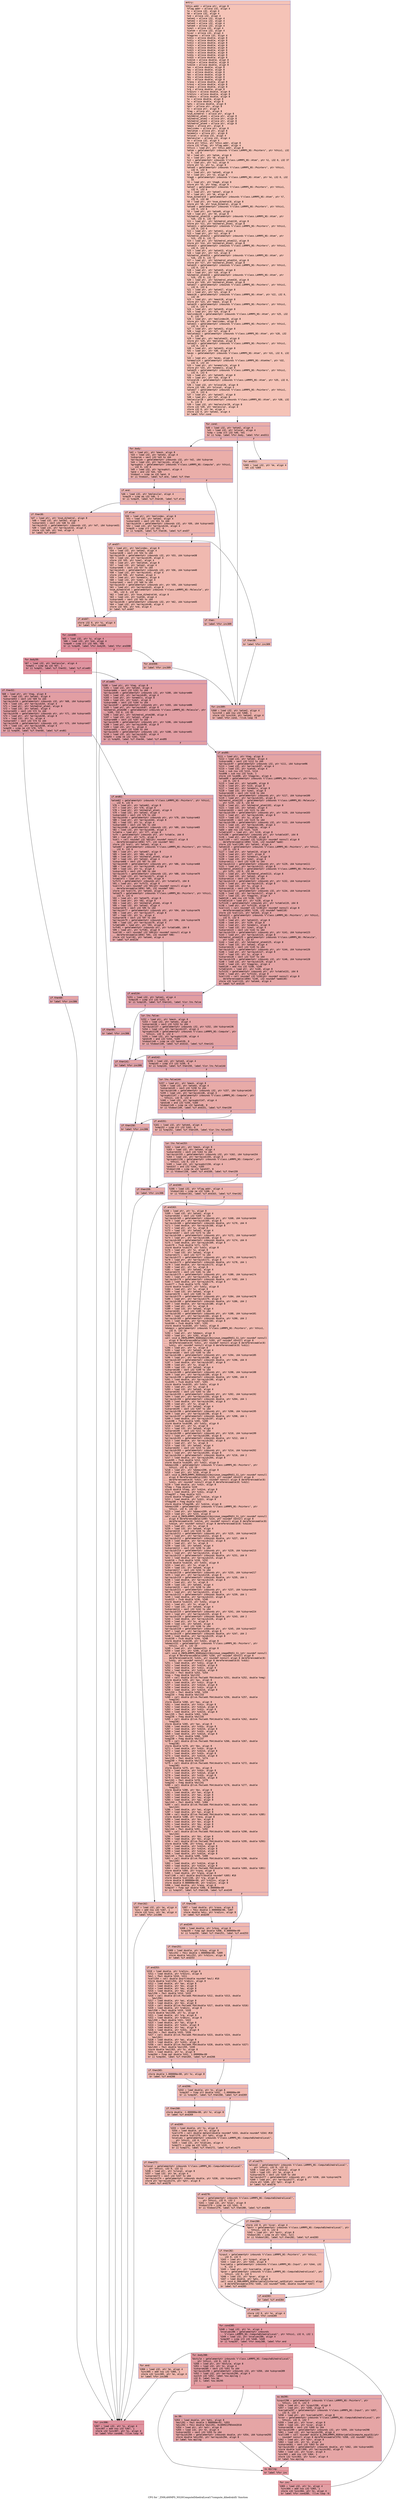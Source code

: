 digraph "CFG for '_ZN9LAMMPS_NS20ComputeDihedralLocal17compute_dihedralsEi' function" {
	label="CFG for '_ZN9LAMMPS_NS20ComputeDihedralLocal17compute_dihedralsEi' function";

	Node0x55b01e095740 [shape=record,color="#3d50c3ff", style=filled, fillcolor="#e8765c70" fontname="Courier",label="{entry:\l|  %this.addr = alloca ptr, align 8\l  %flag.addr = alloca i32, align 4\l  %i = alloca i32, align 4\l  %m = alloca i32, align 4\l  %nd = alloca i32, align 4\l  %atom1 = alloca i32, align 4\l  %atom2 = alloca i32, align 4\l  %atom3 = alloca i32, align 4\l  %atom4 = alloca i32, align 4\l  %imol = alloca i32, align 4\l  %iatom = alloca i32, align 4\l  %ivar = alloca i32, align 4\l  %tagprev = alloca i32, align 4\l  %vb1x = alloca double, align 8\l  %vb1y = alloca double, align 8\l  %vb1z = alloca double, align 8\l  %vb2x = alloca double, align 8\l  %vb2y = alloca double, align 8\l  %vb2z = alloca double, align 8\l  %vb3x = alloca double, align 8\l  %vb3y = alloca double, align 8\l  %vb3z = alloca double, align 8\l  %vb2xm = alloca double, align 8\l  %vb2ym = alloca double, align 8\l  %vb2zm = alloca double, align 8\l  %ax = alloca double, align 8\l  %ay = alloca double, align 8\l  %az = alloca double, align 8\l  %bx = alloca double, align 8\l  %by = alloca double, align 8\l  %bz = alloca double, align 8\l  %rasq = alloca double, align 8\l  %rbsq = alloca double, align 8\l  %rgsq = alloca double, align 8\l  %rg = alloca double, align 8\l  %ra2inv = alloca double, align 8\l  %rb2inv = alloca double, align 8\l  %rabinv = alloca double, align 8\l  %s = alloca double, align 8\l  %c = alloca double, align 8\l  %phi = alloca double, align 8\l  %ptr = alloca ptr, align 8\l  %x = alloca ptr, align 8\l  %tag = alloca ptr, align 8\l  %num_dihedral = alloca ptr, align 8\l  %dihedral_atom1 = alloca ptr, align 8\l  %dihedral_atom2 = alloca ptr, align 8\l  %dihedral_atom3 = alloca ptr, align 8\l  %dihedral_atom4 = alloca ptr, align 8\l  %mask = alloca ptr, align 8\l  %molindex = alloca ptr, align 8\l  %molatom = alloca ptr, align 8\l  %onemols = alloca ptr, align 8\l  %nlocal = alloca i32, align 4\l  %molecular = alloca i32, align 4\l  %n = alloca i32, align 4\l  store ptr %this, ptr %this.addr, align 8\l  store i32 %flag, ptr %flag.addr, align 4\l  %this1 = load ptr, ptr %this.addr, align 8\l  %atom = getelementptr inbounds %\"class.LAMMPS_NS::Pointers\", ptr %this1, i32\l... 0, i32 6\l  %0 = load ptr, ptr %atom, align 8\l  %1 = load ptr, ptr %0, align 8\l  %x2 = getelementptr inbounds %\"class.LAMMPS_NS::Atom\", ptr %1, i32 0, i32 37\l  %2 = load ptr, ptr %x2, align 8\l  store ptr %2, ptr %x, align 8\l  %atom5 = getelementptr inbounds %\"class.LAMMPS_NS::Pointers\", ptr %this1,\l... i32 0, i32 6\l  %3 = load ptr, ptr %atom5, align 8\l  %4 = load ptr, ptr %3, align 8\l  %tag6 = getelementptr inbounds %\"class.LAMMPS_NS::Atom\", ptr %4, i32 0, i32\l... 33\l  %5 = load ptr, ptr %tag6, align 8\l  store ptr %5, ptr %tag, align 8\l  %atom7 = getelementptr inbounds %\"class.LAMMPS_NS::Pointers\", ptr %this1,\l... i32 0, i32 6\l  %6 = load ptr, ptr %atom7, align 8\l  %7 = load ptr, ptr %6, align 8\l  %num_dihedral8 = getelementptr inbounds %\"class.LAMMPS_NS::Atom\", ptr %7,\l... i32 0, i32 68\l  %8 = load ptr, ptr %num_dihedral8, align 8\l  store ptr %8, ptr %num_dihedral, align 8\l  %atom9 = getelementptr inbounds %\"class.LAMMPS_NS::Pointers\", ptr %this1,\l... i32 0, i32 6\l  %9 = load ptr, ptr %atom9, align 8\l  %10 = load ptr, ptr %9, align 8\l  %dihedral_atom110 = getelementptr inbounds %\"class.LAMMPS_NS::Atom\", ptr\l... %10, i32 0, i32 70\l  %11 = load ptr, ptr %dihedral_atom110, align 8\l  store ptr %11, ptr %dihedral_atom1, align 8\l  %atom11 = getelementptr inbounds %\"class.LAMMPS_NS::Pointers\", ptr %this1,\l... i32 0, i32 6\l  %12 = load ptr, ptr %atom11, align 8\l  %13 = load ptr, ptr %12, align 8\l  %dihedral_atom212 = getelementptr inbounds %\"class.LAMMPS_NS::Atom\", ptr\l... %13, i32 0, i32 71\l  %14 = load ptr, ptr %dihedral_atom212, align 8\l  store ptr %14, ptr %dihedral_atom2, align 8\l  %atom13 = getelementptr inbounds %\"class.LAMMPS_NS::Pointers\", ptr %this1,\l... i32 0, i32 6\l  %15 = load ptr, ptr %atom13, align 8\l  %16 = load ptr, ptr %15, align 8\l  %dihedral_atom314 = getelementptr inbounds %\"class.LAMMPS_NS::Atom\", ptr\l... %16, i32 0, i32 72\l  %17 = load ptr, ptr %dihedral_atom314, align 8\l  store ptr %17, ptr %dihedral_atom3, align 8\l  %atom15 = getelementptr inbounds %\"class.LAMMPS_NS::Pointers\", ptr %this1,\l... i32 0, i32 6\l  %18 = load ptr, ptr %atom15, align 8\l  %19 = load ptr, ptr %18, align 8\l  %dihedral_atom416 = getelementptr inbounds %\"class.LAMMPS_NS::Atom\", ptr\l... %19, i32 0, i32 73\l  %20 = load ptr, ptr %dihedral_atom416, align 8\l  store ptr %20, ptr %dihedral_atom4, align 8\l  %atom17 = getelementptr inbounds %\"class.LAMMPS_NS::Pointers\", ptr %this1,\l... i32 0, i32 6\l  %21 = load ptr, ptr %atom17, align 8\l  %22 = load ptr, ptr %21, align 8\l  %mask18 = getelementptr inbounds %\"class.LAMMPS_NS::Atom\", ptr %22, i32 0,\l... i32 35\l  %23 = load ptr, ptr %mask18, align 8\l  store ptr %23, ptr %mask, align 8\l  %atom19 = getelementptr inbounds %\"class.LAMMPS_NS::Pointers\", ptr %this1,\l... i32 0, i32 6\l  %24 = load ptr, ptr %atom19, align 8\l  %25 = load ptr, ptr %24, align 8\l  %molindex20 = getelementptr inbounds %\"class.LAMMPS_NS::Atom\", ptr %25, i32\l... 0, i32 55\l  %26 = load ptr, ptr %molindex20, align 8\l  store ptr %26, ptr %molindex, align 8\l  %atom21 = getelementptr inbounds %\"class.LAMMPS_NS::Pointers\", ptr %this1,\l... i32 0, i32 6\l  %27 = load ptr, ptr %atom21, align 8\l  %28 = load ptr, ptr %27, align 8\l  %molatom22 = getelementptr inbounds %\"class.LAMMPS_NS::Atom\", ptr %28, i32\l... 0, i32 56\l  %29 = load ptr, ptr %molatom22, align 8\l  store ptr %29, ptr %molatom, align 8\l  %atom23 = getelementptr inbounds %\"class.LAMMPS_NS::Pointers\", ptr %this1,\l... i32 0, i32 6\l  %30 = load ptr, ptr %atom23, align 8\l  %31 = load ptr, ptr %30, align 8\l  %avec = getelementptr inbounds %\"class.LAMMPS_NS::Atom\", ptr %31, i32 0, i32\l... 2\l  %32 = load ptr, ptr %avec, align 8\l  %onemols24 = getelementptr inbounds %\"class.LAMMPS_NS::AtomVec\", ptr %32,\l... i32 0, i32 24\l  %33 = load ptr, ptr %onemols24, align 8\l  store ptr %33, ptr %onemols, align 8\l  %atom25 = getelementptr inbounds %\"class.LAMMPS_NS::Pointers\", ptr %this1,\l... i32 0, i32 6\l  %34 = load ptr, ptr %atom25, align 8\l  %35 = load ptr, ptr %34, align 8\l  %nlocal26 = getelementptr inbounds %\"class.LAMMPS_NS::Atom\", ptr %35, i32 0,\l... i32 4\l  %36 = load i32, ptr %nlocal26, align 8\l  store i32 %36, ptr %nlocal, align 4\l  %atom27 = getelementptr inbounds %\"class.LAMMPS_NS::Pointers\", ptr %this1,\l... i32 0, i32 6\l  %37 = load ptr, ptr %atom27, align 8\l  %38 = load ptr, ptr %37, align 8\l  %molecular28 = getelementptr inbounds %\"class.LAMMPS_NS::Atom\", ptr %38, i32\l... 0, i32 8\l  %39 = load i32, ptr %molecular28, align 8\l  store i32 %39, ptr %molecular, align 4\l  store i32 0, ptr %m, align 4\l  store i32 0, ptr %atom2, align 4\l  br label %for.cond\l}"];
	Node0x55b01e095740 -> Node0x55b01e09f410[tooltip="entry -> for.cond\nProbability 100.00%" ];
	Node0x55b01e09f410 [shape=record,color="#3d50c3ff", style=filled, fillcolor="#d0473d70" fontname="Courier",label="{for.cond:\l|  %40 = load i32, ptr %atom2, align 4\l  %41 = load i32, ptr %nlocal, align 4\l  %cmp = icmp slt i32 %40, %41\l  br i1 %cmp, label %for.body, label %for.end311\l|{<s0>T|<s1>F}}"];
	Node0x55b01e09f410:s0 -> Node0x55b01e09f6b0[tooltip="for.cond -> for.body\nProbability 96.88%" ];
	Node0x55b01e09f410:s1 -> Node0x55b01e09f700[tooltip="for.cond -> for.end311\nProbability 3.12%" ];
	Node0x55b01e09f6b0 [shape=record,color="#3d50c3ff", style=filled, fillcolor="#d0473d70" fontname="Courier",label="{for.body:\l|  %42 = load ptr, ptr %mask, align 8\l  %43 = load i32, ptr %atom2, align 4\l  %idxprom = sext i32 %43 to i64\l  %arrayidx = getelementptr inbounds i32, ptr %42, i64 %idxprom\l  %44 = load i32, ptr %arrayidx, align 4\l  %groupbit = getelementptr inbounds %\"class.LAMMPS_NS::Compute\", ptr %this1,\l... i32 0, i32 4\l  %45 = load i32, ptr %groupbit, align 4\l  %and = and i32 %44, %45\l  %tobool = icmp ne i32 %and, 0\l  br i1 %tobool, label %if.end, label %if.then\l|{<s0>T|<s1>F}}"];
	Node0x55b01e09f6b0:s0 -> Node0x55b01e09fde0[tooltip="for.body -> if.end\nProbability 62.50%" ];
	Node0x55b01e09f6b0:s1 -> Node0x55b01e09add0[tooltip="for.body -> if.then\nProbability 37.50%" ];
	Node0x55b01e09add0 [shape=record,color="#3d50c3ff", style=filled, fillcolor="#d8564670" fontname="Courier",label="{if.then:\l|  br label %for.inc309\l}"];
	Node0x55b01e09add0 -> Node0x55b01e09aef0[tooltip="if.then -> for.inc309\nProbability 100.00%" ];
	Node0x55b01e09fde0 [shape=record,color="#3d50c3ff", style=filled, fillcolor="#d6524470" fontname="Courier",label="{if.end:\l|  %46 = load i32, ptr %molecular, align 4\l  %cmp29 = icmp eq i32 %46, 1\l  br i1 %cmp29, label %if.then30, label %if.else\l|{<s0>T|<s1>F}}"];
	Node0x55b01e09fde0:s0 -> Node0x55b01e09b110[tooltip="if.end -> if.then30\nProbability 50.00%" ];
	Node0x55b01e09fde0:s1 -> Node0x55b01e09b190[tooltip="if.end -> if.else\nProbability 50.00%" ];
	Node0x55b01e09b110 [shape=record,color="#3d50c3ff", style=filled, fillcolor="#d8564670" fontname="Courier",label="{if.then30:\l|  %47 = load ptr, ptr %num_dihedral, align 8\l  %48 = load i32, ptr %atom2, align 4\l  %idxprom31 = sext i32 %48 to i64\l  %arrayidx32 = getelementptr inbounds i32, ptr %47, i64 %idxprom31\l  %49 = load i32, ptr %arrayidx32, align 4\l  store i32 %49, ptr %nd, align 4\l  br label %if.end47\l}"];
	Node0x55b01e09b110 -> Node0x55b01e0a14e0[tooltip="if.then30 -> if.end47\nProbability 100.00%" ];
	Node0x55b01e09b190 [shape=record,color="#3d50c3ff", style=filled, fillcolor="#d8564670" fontname="Courier",label="{if.else:\l|  %50 = load ptr, ptr %molindex, align 8\l  %51 = load i32, ptr %atom2, align 4\l  %idxprom33 = sext i32 %51 to i64\l  %arrayidx34 = getelementptr inbounds i32, ptr %50, i64 %idxprom33\l  %52 = load i32, ptr %arrayidx34, align 4\l  %cmp35 = icmp slt i32 %52, 0\l  br i1 %cmp35, label %if.then36, label %if.end37\l|{<s0>T|<s1>F}}"];
	Node0x55b01e09b190:s0 -> Node0x55b01e0a1970[tooltip="if.else -> if.then36\nProbability 37.50%" ];
	Node0x55b01e09b190:s1 -> Node0x55b01e0a19f0[tooltip="if.else -> if.end37\nProbability 62.50%" ];
	Node0x55b01e0a1970 [shape=record,color="#3d50c3ff", style=filled, fillcolor="#e1675170" fontname="Courier",label="{if.then36:\l|  br label %for.inc309\l}"];
	Node0x55b01e0a1970 -> Node0x55b01e09aef0[tooltip="if.then36 -> for.inc309\nProbability 100.00%" ];
	Node0x55b01e0a19f0 [shape=record,color="#3d50c3ff", style=filled, fillcolor="#de614d70" fontname="Courier",label="{if.end37:\l|  %53 = load ptr, ptr %molindex, align 8\l  %54 = load i32, ptr %atom2, align 4\l  %idxprom38 = sext i32 %54 to i64\l  %arrayidx39 = getelementptr inbounds i32, ptr %53, i64 %idxprom38\l  %55 = load i32, ptr %arrayidx39, align 4\l  store i32 %55, ptr %imol, align 4\l  %56 = load ptr, ptr %molatom, align 8\l  %57 = load i32, ptr %atom2, align 4\l  %idxprom40 = sext i32 %57 to i64\l  %arrayidx41 = getelementptr inbounds i32, ptr %56, i64 %idxprom40\l  %58 = load i32, ptr %arrayidx41, align 4\l  store i32 %58, ptr %iatom, align 4\l  %59 = load ptr, ptr %onemols, align 8\l  %60 = load i32, ptr %imol, align 4\l  %idxprom42 = sext i32 %60 to i64\l  %arrayidx43 = getelementptr inbounds ptr, ptr %59, i64 %idxprom42\l  %61 = load ptr, ptr %arrayidx43, align 8\l  %num_dihedral44 = getelementptr inbounds %\"class.LAMMPS_NS::Molecule\", ptr\l... %61, i32 0, i32 62\l  %62 = load ptr, ptr %num_dihedral44, align 8\l  %63 = load i32, ptr %iatom, align 4\l  %idxprom45 = sext i32 %63 to i64\l  %arrayidx46 = getelementptr inbounds i32, ptr %62, i64 %idxprom45\l  %64 = load i32, ptr %arrayidx46, align 4\l  store i32 %64, ptr %nd, align 4\l  br label %if.end47\l}"];
	Node0x55b01e0a19f0 -> Node0x55b01e0a14e0[tooltip="if.end37 -> if.end47\nProbability 100.00%" ];
	Node0x55b01e0a14e0 [shape=record,color="#3d50c3ff", style=filled, fillcolor="#d6524470" fontname="Courier",label="{if.end47:\l|  store i32 0, ptr %i, align 4\l  br label %for.cond48\l}"];
	Node0x55b01e0a14e0 -> Node0x55b01e0a2bc0[tooltip="if.end47 -> for.cond48\nProbability 100.00%" ];
	Node0x55b01e0a2bc0 [shape=record,color="#b70d28ff", style=filled, fillcolor="#b70d2870" fontname="Courier",label="{for.cond48:\l|  %65 = load i32, ptr %i, align 4\l  %66 = load i32, ptr %nd, align 4\l  %cmp49 = icmp slt i32 %65, %66\l  br i1 %cmp49, label %for.body50, label %for.end308\l|{<s0>T|<s1>F}}"];
	Node0x55b01e0a2bc0:s0 -> Node0x55b01e0a2e60[tooltip="for.cond48 -> for.body50\nProbability 96.88%" ];
	Node0x55b01e0a2bc0:s1 -> Node0x55b01e0a2ee0[tooltip="for.cond48 -> for.end308\nProbability 3.12%" ];
	Node0x55b01e0a2e60 [shape=record,color="#b70d28ff", style=filled, fillcolor="#b70d2870" fontname="Courier",label="{for.body50:\l|  %67 = load i32, ptr %molecular, align 4\l  %cmp51 = icmp eq i32 %67, 1\l  br i1 %cmp51, label %if.then52, label %if.else83\l|{<s0>T|<s1>F}}"];
	Node0x55b01e0a2e60:s0 -> Node0x55b01e0a3140[tooltip="for.body50 -> if.then52\nProbability 50.00%" ];
	Node0x55b01e0a2e60:s1 -> Node0x55b01e0a31c0[tooltip="for.body50 -> if.else83\nProbability 50.00%" ];
	Node0x55b01e0a3140 [shape=record,color="#3d50c3ff", style=filled, fillcolor="#be242e70" fontname="Courier",label="{if.then52:\l|  %68 = load ptr, ptr %tag, align 8\l  %69 = load i32, ptr %atom2, align 4\l  %idxprom53 = sext i32 %69 to i64\l  %arrayidx54 = getelementptr inbounds i32, ptr %68, i64 %idxprom53\l  %70 = load i32, ptr %arrayidx54, align 4\l  %71 = load ptr, ptr %dihedral_atom2, align 8\l  %72 = load i32, ptr %atom2, align 4\l  %idxprom55 = sext i32 %72 to i64\l  %arrayidx56 = getelementptr inbounds ptr, ptr %71, i64 %idxprom55\l  %73 = load ptr, ptr %arrayidx56, align 8\l  %74 = load i32, ptr %i, align 4\l  %idxprom57 = sext i32 %74 to i64\l  %arrayidx58 = getelementptr inbounds i32, ptr %73, i64 %idxprom57\l  %75 = load i32, ptr %arrayidx58, align 4\l  %cmp59 = icmp ne i32 %70, %75\l  br i1 %cmp59, label %if.then60, label %if.end61\l|{<s0>T|<s1>F}}"];
	Node0x55b01e0a3140:s0 -> Node0x55b01e0a3bf0[tooltip="if.then52 -> if.then60\nProbability 50.00%" ];
	Node0x55b01e0a3140:s1 -> Node0x55b01e0a3c70[tooltip="if.then52 -> if.end61\nProbability 50.00%" ];
	Node0x55b01e0a3bf0 [shape=record,color="#3d50c3ff", style=filled, fillcolor="#c5333470" fontname="Courier",label="{if.then60:\l|  br label %for.inc306\l}"];
	Node0x55b01e0a3bf0 -> Node0x55b01e0a3e00[tooltip="if.then60 -> for.inc306\nProbability 100.00%" ];
	Node0x55b01e0a3c70 [shape=record,color="#3d50c3ff", style=filled, fillcolor="#c5333470" fontname="Courier",label="{if.end61:\l|  %atom62 = getelementptr inbounds %\"class.LAMMPS_NS::Pointers\", ptr %this1,\l... i32 0, i32 6\l  %76 = load ptr, ptr %atom62, align 8\l  %77 = load ptr, ptr %76, align 8\l  %78 = load ptr, ptr %dihedral_atom1, align 8\l  %79 = load i32, ptr %atom2, align 4\l  %idxprom63 = sext i32 %79 to i64\l  %arrayidx64 = getelementptr inbounds ptr, ptr %78, i64 %idxprom63\l  %80 = load ptr, ptr %arrayidx64, align 8\l  %81 = load i32, ptr %i, align 4\l  %idxprom65 = sext i32 %81 to i64\l  %arrayidx66 = getelementptr inbounds i32, ptr %80, i64 %idxprom65\l  %82 = load i32, ptr %arrayidx66, align 4\l  %vtable = load ptr, ptr %77, align 8\l  %vfn = getelementptr inbounds ptr, ptr %vtable, i64 8\l  %83 = load ptr, ptr %vfn, align 8\l  %call = call noundef i32 %83(ptr noundef nonnull align 8\l... dereferenceable(1856) %77, i32 noundef %82)\l  store i32 %call, ptr %atom1, align 4\l  %atom67 = getelementptr inbounds %\"class.LAMMPS_NS::Pointers\", ptr %this1,\l... i32 0, i32 6\l  %84 = load ptr, ptr %atom67, align 8\l  %85 = load ptr, ptr %84, align 8\l  %86 = load ptr, ptr %dihedral_atom3, align 8\l  %87 = load i32, ptr %atom2, align 4\l  %idxprom68 = sext i32 %87 to i64\l  %arrayidx69 = getelementptr inbounds ptr, ptr %86, i64 %idxprom68\l  %88 = load ptr, ptr %arrayidx69, align 8\l  %89 = load i32, ptr %i, align 4\l  %idxprom70 = sext i32 %89 to i64\l  %arrayidx71 = getelementptr inbounds i32, ptr %88, i64 %idxprom70\l  %90 = load i32, ptr %arrayidx71, align 4\l  %vtable72 = load ptr, ptr %85, align 8\l  %vfn73 = getelementptr inbounds ptr, ptr %vtable72, i64 8\l  %91 = load ptr, ptr %vfn73, align 8\l  %call74 = call noundef i32 %91(ptr noundef nonnull align 8\l... dereferenceable(1856) %85, i32 noundef %90)\l  store i32 %call74, ptr %atom3, align 4\l  %atom75 = getelementptr inbounds %\"class.LAMMPS_NS::Pointers\", ptr %this1,\l... i32 0, i32 6\l  %92 = load ptr, ptr %atom75, align 8\l  %93 = load ptr, ptr %92, align 8\l  %94 = load ptr, ptr %dihedral_atom4, align 8\l  %95 = load i32, ptr %atom2, align 4\l  %idxprom76 = sext i32 %95 to i64\l  %arrayidx77 = getelementptr inbounds ptr, ptr %94, i64 %idxprom76\l  %96 = load ptr, ptr %arrayidx77, align 8\l  %97 = load i32, ptr %i, align 4\l  %idxprom78 = sext i32 %97 to i64\l  %arrayidx79 = getelementptr inbounds i32, ptr %96, i64 %idxprom78\l  %98 = load i32, ptr %arrayidx79, align 4\l  %vtable80 = load ptr, ptr %93, align 8\l  %vfn81 = getelementptr inbounds ptr, ptr %vtable80, i64 8\l  %99 = load ptr, ptr %vfn81, align 8\l  %call82 = call noundef i32 %99(ptr noundef nonnull align 8\l... dereferenceable(1856) %93, i32 noundef %98)\l  store i32 %call82, ptr %atom4, align 4\l  br label %if.end134\l}"];
	Node0x55b01e0a3c70 -> Node0x55b01e081cd0[tooltip="if.end61 -> if.end134\nProbability 100.00%" ];
	Node0x55b01e0a31c0 [shape=record,color="#3d50c3ff", style=filled, fillcolor="#be242e70" fontname="Courier",label="{if.else83:\l|  %100 = load ptr, ptr %tag, align 8\l  %101 = load i32, ptr %atom2, align 4\l  %idxprom84 = sext i32 %101 to i64\l  %arrayidx85 = getelementptr inbounds i32, ptr %100, i64 %idxprom84\l  %102 = load i32, ptr %arrayidx85, align 4\l  %103 = load ptr, ptr %onemols, align 8\l  %104 = load i32, ptr %imol, align 4\l  %idxprom86 = sext i32 %104 to i64\l  %arrayidx87 = getelementptr inbounds ptr, ptr %103, i64 %idxprom86\l  %105 = load ptr, ptr %arrayidx87, align 8\l  %dihedral_atom288 = getelementptr inbounds %\"class.LAMMPS_NS::Molecule\", ptr\l... %105, i32 0, i32 65\l  %106 = load ptr, ptr %dihedral_atom288, align 8\l  %107 = load i32, ptr %atom2, align 4\l  %idxprom89 = sext i32 %107 to i64\l  %arrayidx90 = getelementptr inbounds ptr, ptr %106, i64 %idxprom89\l  %108 = load ptr, ptr %arrayidx90, align 8\l  %109 = load i32, ptr %i, align 4\l  %idxprom91 = sext i32 %109 to i64\l  %arrayidx92 = getelementptr inbounds i32, ptr %108, i64 %idxprom91\l  %110 = load i32, ptr %arrayidx92, align 4\l  %cmp93 = icmp ne i32 %102, %110\l  br i1 %cmp93, label %if.then94, label %if.end95\l|{<s0>T|<s1>F}}"];
	Node0x55b01e0a31c0:s0 -> Node0x55b01e082ad0[tooltip="if.else83 -> if.then94\nProbability 50.00%" ];
	Node0x55b01e0a31c0:s1 -> Node0x55b01e082b50[tooltip="if.else83 -> if.end95\nProbability 50.00%" ];
	Node0x55b01e082ad0 [shape=record,color="#3d50c3ff", style=filled, fillcolor="#c5333470" fontname="Courier",label="{if.then94:\l|  br label %for.inc306\l}"];
	Node0x55b01e082ad0 -> Node0x55b01e0a3e00[tooltip="if.then94 -> for.inc306\nProbability 100.00%" ];
	Node0x55b01e082b50 [shape=record,color="#3d50c3ff", style=filled, fillcolor="#c5333470" fontname="Courier",label="{if.end95:\l|  %111 = load ptr, ptr %tag, align 8\l  %112 = load i32, ptr %atom2, align 4\l  %idxprom96 = sext i32 %112 to i64\l  %arrayidx97 = getelementptr inbounds i32, ptr %111, i64 %idxprom96\l  %113 = load i32, ptr %arrayidx97, align 4\l  %114 = load i32, ptr %iatom, align 4\l  %sub = sub nsw i32 %113, %114\l  %sub98 = sub nsw i32 %sub, 1\l  store i32 %sub98, ptr %tagprev, align 4\l  %atom99 = getelementptr inbounds %\"class.LAMMPS_NS::Pointers\", ptr %this1,\l... i32 0, i32 6\l  %115 = load ptr, ptr %atom99, align 8\l  %116 = load ptr, ptr %115, align 8\l  %117 = load ptr, ptr %onemols, align 8\l  %118 = load i32, ptr %imol, align 4\l  %idxprom100 = sext i32 %118 to i64\l  %arrayidx101 = getelementptr inbounds ptr, ptr %117, i64 %idxprom100\l  %119 = load ptr, ptr %arrayidx101, align 8\l  %dihedral_atom1102 = getelementptr inbounds %\"class.LAMMPS_NS::Molecule\",\l... ptr %119, i32 0, i32 64\l  %120 = load ptr, ptr %dihedral_atom1102, align 8\l  %121 = load i32, ptr %atom2, align 4\l  %idxprom103 = sext i32 %121 to i64\l  %arrayidx104 = getelementptr inbounds ptr, ptr %120, i64 %idxprom103\l  %122 = load ptr, ptr %arrayidx104, align 8\l  %123 = load i32, ptr %i, align 4\l  %idxprom105 = sext i32 %123 to i64\l  %arrayidx106 = getelementptr inbounds i32, ptr %122, i64 %idxprom105\l  %124 = load i32, ptr %arrayidx106, align 4\l  %125 = load i32, ptr %tagprev, align 4\l  %add = add nsw i32 %124, %125\l  %vtable107 = load ptr, ptr %116, align 8\l  %vfn108 = getelementptr inbounds ptr, ptr %vtable107, i64 8\l  %126 = load ptr, ptr %vfn108, align 8\l  %call109 = call noundef i32 %126(ptr noundef nonnull align 8\l... dereferenceable(1856) %116, i32 noundef %add)\l  store i32 %call109, ptr %atom1, align 4\l  %atom110 = getelementptr inbounds %\"class.LAMMPS_NS::Pointers\", ptr %this1,\l... i32 0, i32 6\l  %127 = load ptr, ptr %atom110, align 8\l  %128 = load ptr, ptr %127, align 8\l  %129 = load ptr, ptr %onemols, align 8\l  %130 = load i32, ptr %imol, align 4\l  %idxprom111 = sext i32 %130 to i64\l  %arrayidx112 = getelementptr inbounds ptr, ptr %129, i64 %idxprom111\l  %131 = load ptr, ptr %arrayidx112, align 8\l  %dihedral_atom3113 = getelementptr inbounds %\"class.LAMMPS_NS::Molecule\",\l... ptr %131, i32 0, i32 66\l  %132 = load ptr, ptr %dihedral_atom3113, align 8\l  %133 = load i32, ptr %atom2, align 4\l  %idxprom114 = sext i32 %133 to i64\l  %arrayidx115 = getelementptr inbounds ptr, ptr %132, i64 %idxprom114\l  %134 = load ptr, ptr %arrayidx115, align 8\l  %135 = load i32, ptr %i, align 4\l  %idxprom116 = sext i32 %135 to i64\l  %arrayidx117 = getelementptr inbounds i32, ptr %134, i64 %idxprom116\l  %136 = load i32, ptr %arrayidx117, align 4\l  %137 = load i32, ptr %tagprev, align 4\l  %add118 = add nsw i32 %136, %137\l  %vtable119 = load ptr, ptr %128, align 8\l  %vfn120 = getelementptr inbounds ptr, ptr %vtable119, i64 8\l  %138 = load ptr, ptr %vfn120, align 8\l  %call121 = call noundef i32 %138(ptr noundef nonnull align 8\l... dereferenceable(1856) %128, i32 noundef %add118)\l  store i32 %call121, ptr %atom3, align 4\l  %atom122 = getelementptr inbounds %\"class.LAMMPS_NS::Pointers\", ptr %this1,\l... i32 0, i32 6\l  %139 = load ptr, ptr %atom122, align 8\l  %140 = load ptr, ptr %139, align 8\l  %141 = load ptr, ptr %onemols, align 8\l  %142 = load i32, ptr %imol, align 4\l  %idxprom123 = sext i32 %142 to i64\l  %arrayidx124 = getelementptr inbounds ptr, ptr %141, i64 %idxprom123\l  %143 = load ptr, ptr %arrayidx124, align 8\l  %dihedral_atom4125 = getelementptr inbounds %\"class.LAMMPS_NS::Molecule\",\l... ptr %143, i32 0, i32 67\l  %144 = load ptr, ptr %dihedral_atom4125, align 8\l  %145 = load i32, ptr %atom2, align 4\l  %idxprom126 = sext i32 %145 to i64\l  %arrayidx127 = getelementptr inbounds ptr, ptr %144, i64 %idxprom126\l  %146 = load ptr, ptr %arrayidx127, align 8\l  %147 = load i32, ptr %i, align 4\l  %idxprom128 = sext i32 %147 to i64\l  %arrayidx129 = getelementptr inbounds i32, ptr %146, i64 %idxprom128\l  %148 = load i32, ptr %arrayidx129, align 4\l  %149 = load i32, ptr %tagprev, align 4\l  %add130 = add nsw i32 %148, %149\l  %vtable131 = load ptr, ptr %140, align 8\l  %vfn132 = getelementptr inbounds ptr, ptr %vtable131, i64 8\l  %150 = load ptr, ptr %vfn132, align 8\l  %call133 = call noundef i32 %150(ptr noundef nonnull align 8\l... dereferenceable(1856) %140, i32 noundef %add130)\l  store i32 %call133, ptr %atom4, align 4\l  br label %if.end134\l}"];
	Node0x55b01e082b50 -> Node0x55b01e081cd0[tooltip="if.end95 -> if.end134\nProbability 100.00%" ];
	Node0x55b01e081cd0 [shape=record,color="#3d50c3ff", style=filled, fillcolor="#be242e70" fontname="Courier",label="{if.end134:\l|  %151 = load i32, ptr %atom1, align 4\l  %cmp135 = icmp slt i32 %151, 0\l  br i1 %cmp135, label %if.then141, label %lor.lhs.false\l|{<s0>T|<s1>F}}"];
	Node0x55b01e081cd0:s0 -> Node0x55b01e0b02e0[tooltip="if.end134 -> if.then141\nProbability 37.50%" ];
	Node0x55b01e081cd0:s1 -> Node0x55b01e0b0330[tooltip="if.end134 -> lor.lhs.false\nProbability 62.50%" ];
	Node0x55b01e0b0330 [shape=record,color="#3d50c3ff", style=filled, fillcolor="#c32e3170" fontname="Courier",label="{lor.lhs.false:\l|  %152 = load ptr, ptr %mask, align 8\l  %153 = load i32, ptr %atom1, align 4\l  %idxprom136 = sext i32 %153 to i64\l  %arrayidx137 = getelementptr inbounds i32, ptr %152, i64 %idxprom136\l  %154 = load i32, ptr %arrayidx137, align 4\l  %groupbit138 = getelementptr inbounds %\"class.LAMMPS_NS::Compute\", ptr\l... %this1, i32 0, i32 4\l  %155 = load i32, ptr %groupbit138, align 4\l  %and139 = and i32 %154, %155\l  %tobool140 = icmp ne i32 %and139, 0\l  br i1 %tobool140, label %if.end142, label %if.then141\l|{<s0>T|<s1>F}}"];
	Node0x55b01e0b0330:s0 -> Node0x55b01e0b0a10[tooltip="lor.lhs.false -> if.end142\nProbability 62.50%" ];
	Node0x55b01e0b0330:s1 -> Node0x55b01e0b02e0[tooltip="lor.lhs.false -> if.then141\nProbability 37.50%" ];
	Node0x55b01e0b02e0 [shape=record,color="#3d50c3ff", style=filled, fillcolor="#c32e3170" fontname="Courier",label="{if.then141:\l|  br label %for.inc306\l}"];
	Node0x55b01e0b02e0 -> Node0x55b01e0a3e00[tooltip="if.then141 -> for.inc306\nProbability 100.00%" ];
	Node0x55b01e0b0a10 [shape=record,color="#3d50c3ff", style=filled, fillcolor="#c5333470" fontname="Courier",label="{if.end142:\l|  %156 = load i32, ptr %atom3, align 4\l  %cmp143 = icmp slt i32 %156, 0\l  br i1 %cmp143, label %if.then150, label %lor.lhs.false144\l|{<s0>T|<s1>F}}"];
	Node0x55b01e0b0a10:s0 -> Node0x55b01e0b0ce0[tooltip="if.end142 -> if.then150\nProbability 37.50%" ];
	Node0x55b01e0b0a10:s1 -> Node0x55b01e0b0d90[tooltip="if.end142 -> lor.lhs.false144\nProbability 62.50%" ];
	Node0x55b01e0b0d90 [shape=record,color="#3d50c3ff", style=filled, fillcolor="#cc403a70" fontname="Courier",label="{lor.lhs.false144:\l|  %157 = load ptr, ptr %mask, align 8\l  %158 = load i32, ptr %atom3, align 4\l  %idxprom145 = sext i32 %158 to i64\l  %arrayidx146 = getelementptr inbounds i32, ptr %157, i64 %idxprom145\l  %159 = load i32, ptr %arrayidx146, align 4\l  %groupbit147 = getelementptr inbounds %\"class.LAMMPS_NS::Compute\", ptr\l... %this1, i32 0, i32 4\l  %160 = load i32, ptr %groupbit147, align 4\l  %and148 = and i32 %159, %160\l  %tobool149 = icmp ne i32 %and148, 0\l  br i1 %tobool149, label %if.end151, label %if.then150\l|{<s0>T|<s1>F}}"];
	Node0x55b01e0b0d90:s0 -> Node0x55b01e0b1490[tooltip="lor.lhs.false144 -> if.end151\nProbability 62.50%" ];
	Node0x55b01e0b0d90:s1 -> Node0x55b01e0b0ce0[tooltip="lor.lhs.false144 -> if.then150\nProbability 37.50%" ];
	Node0x55b01e0b0ce0 [shape=record,color="#3d50c3ff", style=filled, fillcolor="#cc403a70" fontname="Courier",label="{if.then150:\l|  br label %for.inc306\l}"];
	Node0x55b01e0b0ce0 -> Node0x55b01e0a3e00[tooltip="if.then150 -> for.inc306\nProbability 100.00%" ];
	Node0x55b01e0b1490 [shape=record,color="#3d50c3ff", style=filled, fillcolor="#d0473d70" fontname="Courier",label="{if.end151:\l|  %161 = load i32, ptr %atom4, align 4\l  %cmp152 = icmp slt i32 %161, 0\l  br i1 %cmp152, label %if.then159, label %lor.lhs.false153\l|{<s0>T|<s1>F}}"];
	Node0x55b01e0b1490:s0 -> Node0x55b01e0b1760[tooltip="if.end151 -> if.then159\nProbability 37.50%" ];
	Node0x55b01e0b1490:s1 -> Node0x55b01e0b17e0[tooltip="if.end151 -> lor.lhs.false153\nProbability 62.50%" ];
	Node0x55b01e0b17e0 [shape=record,color="#3d50c3ff", style=filled, fillcolor="#d24b4070" fontname="Courier",label="{lor.lhs.false153:\l|  %162 = load ptr, ptr %mask, align 8\l  %163 = load i32, ptr %atom4, align 4\l  %idxprom154 = sext i32 %163 to i64\l  %arrayidx155 = getelementptr inbounds i32, ptr %162, i64 %idxprom154\l  %164 = load i32, ptr %arrayidx155, align 4\l  %groupbit156 = getelementptr inbounds %\"class.LAMMPS_NS::Compute\", ptr\l... %this1, i32 0, i32 4\l  %165 = load i32, ptr %groupbit156, align 4\l  %and157 = and i32 %164, %165\l  %tobool158 = icmp ne i32 %and157, 0\l  br i1 %tobool158, label %if.end160, label %if.then159\l|{<s0>T|<s1>F}}"];
	Node0x55b01e0b17e0:s0 -> Node0x55b01e0b1ee0[tooltip="lor.lhs.false153 -> if.end160\nProbability 62.50%" ];
	Node0x55b01e0b17e0:s1 -> Node0x55b01e0b1760[tooltip="lor.lhs.false153 -> if.then159\nProbability 37.50%" ];
	Node0x55b01e0b1760 [shape=record,color="#3d50c3ff", style=filled, fillcolor="#d24b4070" fontname="Courier",label="{if.then159:\l|  br label %for.inc306\l}"];
	Node0x55b01e0b1760 -> Node0x55b01e0a3e00[tooltip="if.then159 -> for.inc306\nProbability 100.00%" ];
	Node0x55b01e0b1ee0 [shape=record,color="#3d50c3ff", style=filled, fillcolor="#d6524470" fontname="Courier",label="{if.end160:\l|  %166 = load i32, ptr %flag.addr, align 4\l  %tobool161 = icmp ne i32 %166, 0\l  br i1 %tobool161, label %if.end163, label %if.then162\l|{<s0>T|<s1>F}}"];
	Node0x55b01e0b1ee0:s0 -> Node0x55b01e0b2190[tooltip="if.end160 -> if.end163\nProbability 62.50%" ];
	Node0x55b01e0b1ee0:s1 -> Node0x55b01e0b2210[tooltip="if.end160 -> if.then162\nProbability 37.50%" ];
	Node0x55b01e0b2210 [shape=record,color="#3d50c3ff", style=filled, fillcolor="#de614d70" fontname="Courier",label="{if.then162:\l|  %167 = load i32, ptr %m, align 4\l  %inc = add nsw i32 %167, 1\l  store i32 %inc, ptr %m, align 4\l  br label %for.inc306\l}"];
	Node0x55b01e0b2210 -> Node0x55b01e0a3e00[tooltip="if.then162 -> for.inc306\nProbability 100.00%" ];
	Node0x55b01e0b2190 [shape=record,color="#3d50c3ff", style=filled, fillcolor="#dc5d4a70" fontname="Courier",label="{if.end163:\l|  %168 = load ptr, ptr %x, align 8\l  %169 = load i32, ptr %atom1, align 4\l  %idxprom164 = sext i32 %169 to i64\l  %arrayidx165 = getelementptr inbounds ptr, ptr %168, i64 %idxprom164\l  %170 = load ptr, ptr %arrayidx165, align 8\l  %arrayidx166 = getelementptr inbounds double, ptr %170, i64 0\l  %171 = load double, ptr %arrayidx166, align 8\l  %172 = load ptr, ptr %x, align 8\l  %173 = load i32, ptr %atom2, align 4\l  %idxprom167 = sext i32 %173 to i64\l  %arrayidx168 = getelementptr inbounds ptr, ptr %172, i64 %idxprom167\l  %174 = load ptr, ptr %arrayidx168, align 8\l  %arrayidx169 = getelementptr inbounds double, ptr %174, i64 0\l  %175 = load double, ptr %arrayidx169, align 8\l  %sub170 = fsub double %171, %175\l  store double %sub170, ptr %vb1x, align 8\l  %176 = load ptr, ptr %x, align 8\l  %177 = load i32, ptr %atom1, align 4\l  %idxprom171 = sext i32 %177 to i64\l  %arrayidx172 = getelementptr inbounds ptr, ptr %176, i64 %idxprom171\l  %178 = load ptr, ptr %arrayidx172, align 8\l  %arrayidx173 = getelementptr inbounds double, ptr %178, i64 1\l  %179 = load double, ptr %arrayidx173, align 8\l  %180 = load ptr, ptr %x, align 8\l  %181 = load i32, ptr %atom2, align 4\l  %idxprom174 = sext i32 %181 to i64\l  %arrayidx175 = getelementptr inbounds ptr, ptr %180, i64 %idxprom174\l  %182 = load ptr, ptr %arrayidx175, align 8\l  %arrayidx176 = getelementptr inbounds double, ptr %182, i64 1\l  %183 = load double, ptr %arrayidx176, align 8\l  %sub177 = fsub double %179, %183\l  store double %sub177, ptr %vb1y, align 8\l  %184 = load ptr, ptr %x, align 8\l  %185 = load i32, ptr %atom1, align 4\l  %idxprom178 = sext i32 %185 to i64\l  %arrayidx179 = getelementptr inbounds ptr, ptr %184, i64 %idxprom178\l  %186 = load ptr, ptr %arrayidx179, align 8\l  %arrayidx180 = getelementptr inbounds double, ptr %186, i64 2\l  %187 = load double, ptr %arrayidx180, align 8\l  %188 = load ptr, ptr %x, align 8\l  %189 = load i32, ptr %atom2, align 4\l  %idxprom181 = sext i32 %189 to i64\l  %arrayidx182 = getelementptr inbounds ptr, ptr %188, i64 %idxprom181\l  %190 = load ptr, ptr %arrayidx182, align 8\l  %arrayidx183 = getelementptr inbounds double, ptr %190, i64 2\l  %191 = load double, ptr %arrayidx183, align 8\l  %sub184 = fsub double %187, %191\l  store double %sub184, ptr %vb1z, align 8\l  %domain = getelementptr inbounds %\"class.LAMMPS_NS::Pointers\", ptr %this1,\l... i32 0, i32 10\l  %192 = load ptr, ptr %domain, align 8\l  %193 = load ptr, ptr %192, align 8\l  call void @_ZNK9LAMMPS_NS6Domain13minimum_imageERdS1_S1_(ptr noundef nonnull\l... align 8 dereferenceable(1200) %193, ptr noundef nonnull align 8\l... dereferenceable(8) %vb1x, ptr noundef nonnull align 8 dereferenceable(8)\l... %vb1y, ptr noundef nonnull align 8 dereferenceable(8) %vb1z)\l  %194 = load ptr, ptr %x, align 8\l  %195 = load i32, ptr %atom3, align 4\l  %idxprom185 = sext i32 %195 to i64\l  %arrayidx186 = getelementptr inbounds ptr, ptr %194, i64 %idxprom185\l  %196 = load ptr, ptr %arrayidx186, align 8\l  %arrayidx187 = getelementptr inbounds double, ptr %196, i64 0\l  %197 = load double, ptr %arrayidx187, align 8\l  %198 = load ptr, ptr %x, align 8\l  %199 = load i32, ptr %atom2, align 4\l  %idxprom188 = sext i32 %199 to i64\l  %arrayidx189 = getelementptr inbounds ptr, ptr %198, i64 %idxprom188\l  %200 = load ptr, ptr %arrayidx189, align 8\l  %arrayidx190 = getelementptr inbounds double, ptr %200, i64 0\l  %201 = load double, ptr %arrayidx190, align 8\l  %sub191 = fsub double %197, %201\l  store double %sub191, ptr %vb2x, align 8\l  %202 = load ptr, ptr %x, align 8\l  %203 = load i32, ptr %atom3, align 4\l  %idxprom192 = sext i32 %203 to i64\l  %arrayidx193 = getelementptr inbounds ptr, ptr %202, i64 %idxprom192\l  %204 = load ptr, ptr %arrayidx193, align 8\l  %arrayidx194 = getelementptr inbounds double, ptr %204, i64 1\l  %205 = load double, ptr %arrayidx194, align 8\l  %206 = load ptr, ptr %x, align 8\l  %207 = load i32, ptr %atom2, align 4\l  %idxprom195 = sext i32 %207 to i64\l  %arrayidx196 = getelementptr inbounds ptr, ptr %206, i64 %idxprom195\l  %208 = load ptr, ptr %arrayidx196, align 8\l  %arrayidx197 = getelementptr inbounds double, ptr %208, i64 1\l  %209 = load double, ptr %arrayidx197, align 8\l  %sub198 = fsub double %205, %209\l  store double %sub198, ptr %vb2y, align 8\l  %210 = load ptr, ptr %x, align 8\l  %211 = load i32, ptr %atom3, align 4\l  %idxprom199 = sext i32 %211 to i64\l  %arrayidx200 = getelementptr inbounds ptr, ptr %210, i64 %idxprom199\l  %212 = load ptr, ptr %arrayidx200, align 8\l  %arrayidx201 = getelementptr inbounds double, ptr %212, i64 2\l  %213 = load double, ptr %arrayidx201, align 8\l  %214 = load ptr, ptr %x, align 8\l  %215 = load i32, ptr %atom2, align 4\l  %idxprom202 = sext i32 %215 to i64\l  %arrayidx203 = getelementptr inbounds ptr, ptr %214, i64 %idxprom202\l  %216 = load ptr, ptr %arrayidx203, align 8\l  %arrayidx204 = getelementptr inbounds double, ptr %216, i64 2\l  %217 = load double, ptr %arrayidx204, align 8\l  %sub205 = fsub double %213, %217\l  store double %sub205, ptr %vb2z, align 8\l  %domain206 = getelementptr inbounds %\"class.LAMMPS_NS::Pointers\", ptr\l... %this1, i32 0, i32 10\l  %218 = load ptr, ptr %domain206, align 8\l  %219 = load ptr, ptr %218, align 8\l  call void @_ZNK9LAMMPS_NS6Domain13minimum_imageERdS1_S1_(ptr noundef nonnull\l... align 8 dereferenceable(1200) %219, ptr noundef nonnull align 8\l... dereferenceable(8) %vb2x, ptr noundef nonnull align 8 dereferenceable(8)\l... %vb2y, ptr noundef nonnull align 8 dereferenceable(8) %vb2z)\l  %220 = load double, ptr %vb2x, align 8\l  %fneg = fneg double %220\l  store double %fneg, ptr %vb2xm, align 8\l  %221 = load double, ptr %vb2y, align 8\l  %fneg207 = fneg double %221\l  store double %fneg207, ptr %vb2ym, align 8\l  %222 = load double, ptr %vb2z, align 8\l  %fneg208 = fneg double %222\l  store double %fneg208, ptr %vb2zm, align 8\l  %domain209 = getelementptr inbounds %\"class.LAMMPS_NS::Pointers\", ptr\l... %this1, i32 0, i32 10\l  %223 = load ptr, ptr %domain209, align 8\l  %224 = load ptr, ptr %223, align 8\l  call void @_ZNK9LAMMPS_NS6Domain13minimum_imageERdS1_S1_(ptr noundef nonnull\l... align 8 dereferenceable(1200) %224, ptr noundef nonnull align 8\l... dereferenceable(8) %vb2xm, ptr noundef nonnull align 8 dereferenceable(8)\l... %vb2ym, ptr noundef nonnull align 8 dereferenceable(8) %vb2zm)\l  %225 = load ptr, ptr %x, align 8\l  %226 = load i32, ptr %atom4, align 4\l  %idxprom210 = sext i32 %226 to i64\l  %arrayidx211 = getelementptr inbounds ptr, ptr %225, i64 %idxprom210\l  %227 = load ptr, ptr %arrayidx211, align 8\l  %arrayidx212 = getelementptr inbounds double, ptr %227, i64 0\l  %228 = load double, ptr %arrayidx212, align 8\l  %229 = load ptr, ptr %x, align 8\l  %230 = load i32, ptr %atom3, align 4\l  %idxprom213 = sext i32 %230 to i64\l  %arrayidx214 = getelementptr inbounds ptr, ptr %229, i64 %idxprom213\l  %231 = load ptr, ptr %arrayidx214, align 8\l  %arrayidx215 = getelementptr inbounds double, ptr %231, i64 0\l  %232 = load double, ptr %arrayidx215, align 8\l  %sub216 = fsub double %228, %232\l  store double %sub216, ptr %vb3x, align 8\l  %233 = load ptr, ptr %x, align 8\l  %234 = load i32, ptr %atom4, align 4\l  %idxprom217 = sext i32 %234 to i64\l  %arrayidx218 = getelementptr inbounds ptr, ptr %233, i64 %idxprom217\l  %235 = load ptr, ptr %arrayidx218, align 8\l  %arrayidx219 = getelementptr inbounds double, ptr %235, i64 1\l  %236 = load double, ptr %arrayidx219, align 8\l  %237 = load ptr, ptr %x, align 8\l  %238 = load i32, ptr %atom3, align 4\l  %idxprom220 = sext i32 %238 to i64\l  %arrayidx221 = getelementptr inbounds ptr, ptr %237, i64 %idxprom220\l  %239 = load ptr, ptr %arrayidx221, align 8\l  %arrayidx222 = getelementptr inbounds double, ptr %239, i64 1\l  %240 = load double, ptr %arrayidx222, align 8\l  %sub223 = fsub double %236, %240\l  store double %sub223, ptr %vb3y, align 8\l  %241 = load ptr, ptr %x, align 8\l  %242 = load i32, ptr %atom4, align 4\l  %idxprom224 = sext i32 %242 to i64\l  %arrayidx225 = getelementptr inbounds ptr, ptr %241, i64 %idxprom224\l  %243 = load ptr, ptr %arrayidx225, align 8\l  %arrayidx226 = getelementptr inbounds double, ptr %243, i64 2\l  %244 = load double, ptr %arrayidx226, align 8\l  %245 = load ptr, ptr %x, align 8\l  %246 = load i32, ptr %atom3, align 4\l  %idxprom227 = sext i32 %246 to i64\l  %arrayidx228 = getelementptr inbounds ptr, ptr %245, i64 %idxprom227\l  %247 = load ptr, ptr %arrayidx228, align 8\l  %arrayidx229 = getelementptr inbounds double, ptr %247, i64 2\l  %248 = load double, ptr %arrayidx229, align 8\l  %sub230 = fsub double %244, %248\l  store double %sub230, ptr %vb3z, align 8\l  %domain231 = getelementptr inbounds %\"class.LAMMPS_NS::Pointers\", ptr\l... %this1, i32 0, i32 10\l  %249 = load ptr, ptr %domain231, align 8\l  %250 = load ptr, ptr %249, align 8\l  call void @_ZNK9LAMMPS_NS6Domain13minimum_imageERdS1_S1_(ptr noundef nonnull\l... align 8 dereferenceable(1200) %250, ptr noundef nonnull align 8\l... dereferenceable(8) %vb3x, ptr noundef nonnull align 8 dereferenceable(8)\l... %vb3y, ptr noundef nonnull align 8 dereferenceable(8) %vb3z)\l  %251 = load double, ptr %vb1y, align 8\l  %252 = load double, ptr %vb2zm, align 8\l  %253 = load double, ptr %vb1z, align 8\l  %254 = load double, ptr %vb2ym, align 8\l  %mul232 = fmul double %253, %254\l  %neg = fneg double %mul232\l  %255 = call double @llvm.fmuladd.f64(double %251, double %252, double %neg)\l  store double %255, ptr %ax, align 8\l  %256 = load double, ptr %vb1z, align 8\l  %257 = load double, ptr %vb2xm, align 8\l  %258 = load double, ptr %vb1x, align 8\l  %259 = load double, ptr %vb2zm, align 8\l  %mul233 = fmul double %258, %259\l  %neg234 = fneg double %mul233\l  %260 = call double @llvm.fmuladd.f64(double %256, double %257, double\l... %neg234)\l  store double %260, ptr %ay, align 8\l  %261 = load double, ptr %vb1x, align 8\l  %262 = load double, ptr %vb2ym, align 8\l  %263 = load double, ptr %vb1y, align 8\l  %264 = load double, ptr %vb2xm, align 8\l  %mul235 = fmul double %263, %264\l  %neg236 = fneg double %mul235\l  %265 = call double @llvm.fmuladd.f64(double %261, double %262, double\l... %neg236)\l  store double %265, ptr %az, align 8\l  %266 = load double, ptr %vb3y, align 8\l  %267 = load double, ptr %vb2zm, align 8\l  %268 = load double, ptr %vb3z, align 8\l  %269 = load double, ptr %vb2ym, align 8\l  %mul237 = fmul double %268, %269\l  %neg238 = fneg double %mul237\l  %270 = call double @llvm.fmuladd.f64(double %266, double %267, double\l... %neg238)\l  store double %270, ptr %bx, align 8\l  %271 = load double, ptr %vb3z, align 8\l  %272 = load double, ptr %vb2xm, align 8\l  %273 = load double, ptr %vb3x, align 8\l  %274 = load double, ptr %vb2zm, align 8\l  %mul239 = fmul double %273, %274\l  %neg240 = fneg double %mul239\l  %275 = call double @llvm.fmuladd.f64(double %271, double %272, double\l... %neg240)\l  store double %275, ptr %by, align 8\l  %276 = load double, ptr %vb3x, align 8\l  %277 = load double, ptr %vb2ym, align 8\l  %278 = load double, ptr %vb3y, align 8\l  %279 = load double, ptr %vb2xm, align 8\l  %mul241 = fmul double %278, %279\l  %neg242 = fneg double %mul241\l  %280 = call double @llvm.fmuladd.f64(double %276, double %277, double\l... %neg242)\l  store double %280, ptr %bz, align 8\l  %281 = load double, ptr %ax, align 8\l  %282 = load double, ptr %ax, align 8\l  %283 = load double, ptr %ay, align 8\l  %284 = load double, ptr %ay, align 8\l  %mul243 = fmul double %283, %284\l  %285 = call double @llvm.fmuladd.f64(double %281, double %282, double\l... %mul243)\l  %286 = load double, ptr %az, align 8\l  %287 = load double, ptr %az, align 8\l  %288 = call double @llvm.fmuladd.f64(double %286, double %287, double %285)\l  store double %288, ptr %rasq, align 8\l  %289 = load double, ptr %bx, align 8\l  %290 = load double, ptr %bx, align 8\l  %291 = load double, ptr %by, align 8\l  %292 = load double, ptr %by, align 8\l  %mul244 = fmul double %291, %292\l  %293 = call double @llvm.fmuladd.f64(double %289, double %290, double\l... %mul244)\l  %294 = load double, ptr %bz, align 8\l  %295 = load double, ptr %bz, align 8\l  %296 = call double @llvm.fmuladd.f64(double %294, double %295, double %293)\l  store double %296, ptr %rbsq, align 8\l  %297 = load double, ptr %vb2xm, align 8\l  %298 = load double, ptr %vb2xm, align 8\l  %299 = load double, ptr %vb2ym, align 8\l  %300 = load double, ptr %vb2ym, align 8\l  %mul245 = fmul double %299, %300\l  %301 = call double @llvm.fmuladd.f64(double %297, double %298, double\l... %mul245)\l  %302 = load double, ptr %vb2zm, align 8\l  %303 = load double, ptr %vb2zm, align 8\l  %304 = call double @llvm.fmuladd.f64(double %302, double %303, double %301)\l  store double %304, ptr %rgsq, align 8\l  %305 = load double, ptr %rgsq, align 8\l  %call246 = call double @sqrt(double noundef %305) #10\l  store double %call246, ptr %rg, align 8\l  store double 0.000000e+00, ptr %rb2inv, align 8\l  store double 0.000000e+00, ptr %ra2inv, align 8\l  %306 = load double, ptr %rasq, align 8\l  %cmp247 = fcmp ogt double %306, 0.000000e+00\l  br i1 %cmp247, label %if.then248, label %if.end249\l|{<s0>T|<s1>F}}"];
	Node0x55b01e0b2190:s0 -> Node0x55b01e0be180[tooltip="if.end163 -> if.then248\nProbability 50.00%" ];
	Node0x55b01e0b2190:s1 -> Node0x55b01e0be230[tooltip="if.end163 -> if.end249\nProbability 50.00%" ];
	Node0x55b01e0be180 [shape=record,color="#3d50c3ff", style=filled, fillcolor="#de614d70" fontname="Courier",label="{if.then248:\l|  %307 = load double, ptr %rasq, align 8\l  %div = fdiv double 1.000000e+00, %307\l  store double %div, ptr %ra2inv, align 8\l  br label %if.end249\l}"];
	Node0x55b01e0be180 -> Node0x55b01e0be230[tooltip="if.then248 -> if.end249\nProbability 100.00%" ];
	Node0x55b01e0be230 [shape=record,color="#3d50c3ff", style=filled, fillcolor="#dc5d4a70" fontname="Courier",label="{if.end249:\l|  %308 = load double, ptr %rbsq, align 8\l  %cmp250 = fcmp ogt double %308, 0.000000e+00\l  br i1 %cmp250, label %if.then251, label %if.end253\l|{<s0>T|<s1>F}}"];
	Node0x55b01e0be230:s0 -> Node0x55b01e0be700[tooltip="if.end249 -> if.then251\nProbability 50.00%" ];
	Node0x55b01e0be230:s1 -> Node0x55b01e0be780[tooltip="if.end249 -> if.end253\nProbability 50.00%" ];
	Node0x55b01e0be700 [shape=record,color="#3d50c3ff", style=filled, fillcolor="#de614d70" fontname="Courier",label="{if.then251:\l|  %309 = load double, ptr %rbsq, align 8\l  %div252 = fdiv double 1.000000e+00, %309\l  store double %div252, ptr %rb2inv, align 8\l  br label %if.end253\l}"];
	Node0x55b01e0be700 -> Node0x55b01e0be780[tooltip="if.then251 -> if.end253\nProbability 100.00%" ];
	Node0x55b01e0be780 [shape=record,color="#3d50c3ff", style=filled, fillcolor="#dc5d4a70" fontname="Courier",label="{if.end253:\l|  %310 = load double, ptr %ra2inv, align 8\l  %311 = load double, ptr %rb2inv, align 8\l  %mul = fmul double %310, %311\l  %call254 = call double @sqrt(double noundef %mul) #10\l  store double %call254, ptr %rabinv, align 8\l  %312 = load double, ptr %ax, align 8\l  %313 = load double, ptr %bx, align 8\l  %314 = load double, ptr %ay, align 8\l  %315 = load double, ptr %by, align 8\l  %mul256 = fmul double %314, %315\l  %316 = call double @llvm.fmuladd.f64(double %312, double %313, double\l... %mul256)\l  %317 = load double, ptr %az, align 8\l  %318 = load double, ptr %bz, align 8\l  %319 = call double @llvm.fmuladd.f64(double %317, double %318, double %316)\l  %320 = load double, ptr %rabinv, align 8\l  %mul258 = fmul double %319, %320\l  store double %mul258, ptr %c, align 8\l  %321 = load double, ptr %rg, align 8\l  %322 = load double, ptr %rabinv, align 8\l  %mul259 = fmul double %321, %322\l  %323 = load double, ptr %ax, align 8\l  %324 = load double, ptr %vb3x, align 8\l  %325 = load double, ptr %ay, align 8\l  %326 = load double, ptr %vb3y, align 8\l  %mul261 = fmul double %325, %326\l  %327 = call double @llvm.fmuladd.f64(double %323, double %324, double\l... %mul261)\l  %328 = load double, ptr %az, align 8\l  %329 = load double, ptr %vb3z, align 8\l  %330 = call double @llvm.fmuladd.f64(double %328, double %329, double %327)\l  %mul263 = fmul double %mul259, %330\l  store double %mul263, ptr %s, align 8\l  %331 = load double, ptr %c, align 8\l  %cmp264 = fcmp ogt double %331, 1.000000e+00\l  br i1 %cmp264, label %if.then265, label %if.end266\l|{<s0>T|<s1>F}}"];
	Node0x55b01e0be780:s0 -> Node0x55b01e0c00f0[tooltip="if.end253 -> if.then265\nProbability 50.00%" ];
	Node0x55b01e0be780:s1 -> Node0x55b01e0c0140[tooltip="if.end253 -> if.end266\nProbability 50.00%" ];
	Node0x55b01e0c00f0 [shape=record,color="#3d50c3ff", style=filled, fillcolor="#de614d70" fontname="Courier",label="{if.then265:\l|  store double 1.000000e+00, ptr %c, align 8\l  br label %if.end266\l}"];
	Node0x55b01e0c00f0 -> Node0x55b01e0c0140[tooltip="if.then265 -> if.end266\nProbability 100.00%" ];
	Node0x55b01e0c0140 [shape=record,color="#3d50c3ff", style=filled, fillcolor="#dc5d4a70" fontname="Courier",label="{if.end266:\l|  %332 = load double, ptr %c, align 8\l  %cmp267 = fcmp olt double %332, -1.000000e+00\l  br i1 %cmp267, label %if.then268, label %if.end269\l|{<s0>T|<s1>F}}"];
	Node0x55b01e0c0140:s0 -> Node0x55b01e0c04c0[tooltip="if.end266 -> if.then268\nProbability 50.00%" ];
	Node0x55b01e0c0140:s1 -> Node0x55b01e0c0540[tooltip="if.end266 -> if.end269\nProbability 50.00%" ];
	Node0x55b01e0c04c0 [shape=record,color="#3d50c3ff", style=filled, fillcolor="#de614d70" fontname="Courier",label="{if.then268:\l|  store double -1.000000e+00, ptr %c, align 8\l  br label %if.end269\l}"];
	Node0x55b01e0c04c0 -> Node0x55b01e0c0540[tooltip="if.then268 -> if.end269\nProbability 100.00%" ];
	Node0x55b01e0c0540 [shape=record,color="#3d50c3ff", style=filled, fillcolor="#dc5d4a70" fontname="Courier",label="{if.end269:\l|  %333 = load double, ptr %s, align 8\l  %334 = load double, ptr %c, align 8\l  %call270 = call double @atan2(double noundef %333, double noundef %334) #10\l  store double %call270, ptr %phi, align 8\l  %nvalues = getelementptr inbounds %\"class.LAMMPS_NS::ComputeDihedralLocal\",\l... ptr %this1, i32 0, i32 1\l  %335 = load i32, ptr %nvalues, align 4\l  %cmp271 = icmp eq i32 %335, 1\l  br i1 %cmp271, label %if.then272, label %if.else275\l|{<s0>T|<s1>F}}"];
	Node0x55b01e0c0540:s0 -> Node0x55b01e0c0d00[tooltip="if.end269 -> if.then272\nProbability 50.00%" ];
	Node0x55b01e0c0540:s1 -> Node0x55b01e0c0d80[tooltip="if.end269 -> if.else275\nProbability 50.00%" ];
	Node0x55b01e0c0d00 [shape=record,color="#3d50c3ff", style=filled, fillcolor="#de614d70" fontname="Courier",label="{if.then272:\l|  %vlocal = getelementptr inbounds %\"class.LAMMPS_NS::ComputeDihedralLocal\",\l... ptr %this1, i32 0, i32 11\l  %336 = load ptr, ptr %vlocal, align 8\l  %337 = load i32, ptr %m, align 4\l  %idxprom273 = sext i32 %337 to i64\l  %arrayidx274 = getelementptr inbounds double, ptr %336, i64 %idxprom273\l  store ptr %arrayidx274, ptr %ptr, align 8\l  br label %if.end278\l}"];
	Node0x55b01e0c0d00 -> Node0x55b01e0c1300[tooltip="if.then272 -> if.end278\nProbability 100.00%" ];
	Node0x55b01e0c0d80 [shape=record,color="#3d50c3ff", style=filled, fillcolor="#de614d70" fontname="Courier",label="{if.else275:\l|  %alocal = getelementptr inbounds %\"class.LAMMPS_NS::ComputeDihedralLocal\",\l... ptr %this1, i32 0, i32 12\l  %338 = load ptr, ptr %alocal, align 8\l  %339 = load i32, ptr %m, align 4\l  %idxprom276 = sext i32 %339 to i64\l  %arrayidx277 = getelementptr inbounds ptr, ptr %338, i64 %idxprom276\l  %340 = load ptr, ptr %arrayidx277, align 8\l  store ptr %340, ptr %ptr, align 8\l  br label %if.end278\l}"];
	Node0x55b01e0c0d80 -> Node0x55b01e0c1300[tooltip="if.else275 -> if.end278\nProbability 100.00%" ];
	Node0x55b01e0c1300 [shape=record,color="#3d50c3ff", style=filled, fillcolor="#dc5d4a70" fontname="Courier",label="{if.end278:\l|  %nvar = getelementptr inbounds %\"class.LAMMPS_NS::ComputeDihedralLocal\",\l... ptr %this1, i32 0, i32 2\l  %341 = load i32, ptr %nvar, align 8\l  %tobool279 = icmp ne i32 %341, 0\l  br i1 %tobool279, label %if.then280, label %if.end284\l|{<s0>T|<s1>F}}"];
	Node0x55b01e0c1300:s0 -> Node0x55b01e0c1af0[tooltip="if.end278 -> if.then280\nProbability 62.50%" ];
	Node0x55b01e0c1300:s1 -> Node0x55b01e0c1b70[tooltip="if.end278 -> if.end284\nProbability 37.50%" ];
	Node0x55b01e0c1af0 [shape=record,color="#3d50c3ff", style=filled, fillcolor="#de614d70" fontname="Courier",label="{if.then280:\l|  store i32 0, ptr %ivar, align 4\l  %pstr = getelementptr inbounds %\"class.LAMMPS_NS::ComputeDihedralLocal\", ptr\l... %this1, i32 0, i32 8\l  %342 = load ptr, ptr %pstr, align 8\l  %tobool281 = icmp ne ptr %342, null\l  br i1 %tobool281, label %if.then282, label %if.end283\l|{<s0>T|<s1>F}}"];
	Node0x55b01e0c1af0:s0 -> Node0x55b01e0c1f60[tooltip="if.then280 -> if.then282\nProbability 62.50%" ];
	Node0x55b01e0c1af0:s1 -> Node0x55b01e0c1fe0[tooltip="if.then280 -> if.end283\nProbability 37.50%" ];
	Node0x55b01e0c1f60 [shape=record,color="#3d50c3ff", style=filled, fillcolor="#e1675170" fontname="Courier",label="{if.then282:\l|  %input = getelementptr inbounds %\"class.LAMMPS_NS::Pointers\", ptr %this1,\l... i32 0, i32 5\l  %343 = load ptr, ptr %input, align 8\l  %344 = load ptr, ptr %343, align 8\l  %variable = getelementptr inbounds %\"class.LAMMPS_NS::Input\", ptr %344, i32\l... 0, i32 3\l  %345 = load ptr, ptr %variable, align 8\l  %pvar = getelementptr inbounds %\"class.LAMMPS_NS::ComputeDihedralLocal\", ptr\l... %this1, i32 0, i32 5\l  %346 = load i32, ptr %pvar, align 4\l  %347 = load double, ptr %phi, align 8\l  call void @_ZN9LAMMPS_NS8Variable12internal_setEid(ptr noundef nonnull align\l... 8 dereferenceable(376) %345, i32 noundef %346, double noundef %347)\l  br label %if.end283\l}"];
	Node0x55b01e0c1f60 -> Node0x55b01e0c1fe0[tooltip="if.then282 -> if.end283\nProbability 100.00%" ];
	Node0x55b01e0c1fe0 [shape=record,color="#3d50c3ff", style=filled, fillcolor="#de614d70" fontname="Courier",label="{if.end283:\l|  br label %if.end284\l}"];
	Node0x55b01e0c1fe0 -> Node0x55b01e0c1b70[tooltip="if.end283 -> if.end284\nProbability 100.00%" ];
	Node0x55b01e0c1b70 [shape=record,color="#3d50c3ff", style=filled, fillcolor="#dc5d4a70" fontname="Courier",label="{if.end284:\l|  store i32 0, ptr %n, align 4\l  br label %for.cond285\l}"];
	Node0x55b01e0c1b70 -> Node0x55b01e0c3a80[tooltip="if.end284 -> for.cond285\nProbability 100.00%" ];
	Node0x55b01e0c3a80 [shape=record,color="#b70d28ff", style=filled, fillcolor="#bb1b2c70" fontname="Courier",label="{for.cond285:\l|  %348 = load i32, ptr %n, align 4\l  %nvalues286 = getelementptr inbounds\l... %\"class.LAMMPS_NS::ComputeDihedralLocal\", ptr %this1, i32 0, i32 1\l  %349 = load i32, ptr %nvalues286, align 4\l  %cmp287 = icmp slt i32 %348, %349\l  br i1 %cmp287, label %for.body288, label %for.end\l|{<s0>T|<s1>F}}"];
	Node0x55b01e0c3a80:s0 -> Node0x55b01e0c3dc0[tooltip="for.cond285 -> for.body288\nProbability 96.88%" ];
	Node0x55b01e0c3a80:s1 -> Node0x55b01e0c3e40[tooltip="for.cond285 -> for.end\nProbability 3.12%" ];
	Node0x55b01e0c3dc0 [shape=record,color="#b70d28ff", style=filled, fillcolor="#be242e70" fontname="Courier",label="{for.body288:\l|  %bstyle = getelementptr inbounds %\"class.LAMMPS_NS::ComputeDihedralLocal\",\l... ptr %this1, i32 0, i32 6\l  %350 = load ptr, ptr %bstyle, align 8\l  %351 = load i32, ptr %n, align 4\l  %idxprom289 = sext i32 %351 to i64\l  %arrayidx290 = getelementptr inbounds i32, ptr %350, i64 %idxprom289\l  %352 = load i32, ptr %arrayidx290, align 4\l  switch i32 %352, label %sw.epilog [\l    i32 0, label %sw.bb\l    i32 1, label %sw.bb295\l  ]\l|{<s0>def|<s1>0|<s2>1}}"];
	Node0x55b01e0c3dc0:s0 -> Node0x55b01e0c4310[tooltip="for.body288 -> sw.epilog\nProbability 33.33%" ];
	Node0x55b01e0c3dc0:s1 -> Node0x55b01e0c4390[tooltip="for.body288 -> sw.bb\nProbability 33.33%" ];
	Node0x55b01e0c3dc0:s2 -> Node0x55b01e0c4460[tooltip="for.body288 -> sw.bb295\nProbability 33.33%" ];
	Node0x55b01e0c4390 [shape=record,color="#3d50c3ff", style=filled, fillcolor="#c5333470" fontname="Courier",label="{sw.bb:\l|  %353 = load double, ptr %phi, align 8\l  %mul291 = fmul double 1.800000e+02, %353\l  %div292 = fdiv double %mul291, 0x400921FB54442D18\l  %354 = load ptr, ptr %ptr, align 8\l  %355 = load i32, ptr %n, align 4\l  %idxprom293 = sext i32 %355 to i64\l  %arrayidx294 = getelementptr inbounds double, ptr %354, i64 %idxprom293\l  store double %div292, ptr %arrayidx294, align 8\l  br label %sw.epilog\l}"];
	Node0x55b01e0c4390 -> Node0x55b01e0c4310[tooltip="sw.bb -> sw.epilog\nProbability 100.00%" ];
	Node0x55b01e0c4460 [shape=record,color="#3d50c3ff", style=filled, fillcolor="#c5333470" fontname="Courier",label="{sw.bb295:\l|  %input296 = getelementptr inbounds %\"class.LAMMPS_NS::Pointers\", ptr\l... %this1, i32 0, i32 5\l  %356 = load ptr, ptr %input296, align 8\l  %357 = load ptr, ptr %356, align 8\l  %variable297 = getelementptr inbounds %\"class.LAMMPS_NS::Input\", ptr %357,\l... i32 0, i32 3\l  %358 = load ptr, ptr %variable297, align 8\l  %vvar = getelementptr inbounds %\"class.LAMMPS_NS::ComputeDihedralLocal\", ptr\l... %this1, i32 0, i32 7\l  %359 = load ptr, ptr %vvar, align 8\l  %360 = load i32, ptr %ivar, align 4\l  %idxprom298 = sext i32 %360 to i64\l  %arrayidx299 = getelementptr inbounds i32, ptr %359, i64 %idxprom298\l  %361 = load i32, ptr %arrayidx299, align 4\l  %call300 = call noundef double @_ZN9LAMMPS_NS8Variable13compute_equalEi(ptr\l... noundef nonnull align 8 dereferenceable(376) %358, i32 noundef %361)\l  %362 = load ptr, ptr %ptr, align 8\l  %363 = load i32, ptr %n, align 4\l  %idxprom301 = sext i32 %363 to i64\l  %arrayidx302 = getelementptr inbounds double, ptr %362, i64 %idxprom301\l  store double %call300, ptr %arrayidx302, align 8\l  %364 = load i32, ptr %ivar, align 4\l  %inc303 = add nsw i32 %364, 1\l  store i32 %inc303, ptr %ivar, align 4\l  br label %sw.epilog\l}"];
	Node0x55b01e0c4460 -> Node0x55b01e0c4310[tooltip="sw.bb295 -> sw.epilog\nProbability 100.00%" ];
	Node0x55b01e0c4310 [shape=record,color="#b70d28ff", style=filled, fillcolor="#be242e70" fontname="Courier",label="{sw.epilog:\l|  br label %for.inc\l}"];
	Node0x55b01e0c4310 -> Node0x55b01e0afdb0[tooltip="sw.epilog -> for.inc\nProbability 100.00%" ];
	Node0x55b01e0afdb0 [shape=record,color="#b70d28ff", style=filled, fillcolor="#be242e70" fontname="Courier",label="{for.inc:\l|  %365 = load i32, ptr %n, align 4\l  %inc304 = add nsw i32 %365, 1\l  store i32 %inc304, ptr %n, align 4\l  br label %for.cond285, !llvm.loop !6\l}"];
	Node0x55b01e0afdb0 -> Node0x55b01e0c3a80[tooltip="for.inc -> for.cond285\nProbability 100.00%" ];
	Node0x55b01e0c3e40 [shape=record,color="#3d50c3ff", style=filled, fillcolor="#dc5d4a70" fontname="Courier",label="{for.end:\l|  %366 = load i32, ptr %m, align 4\l  %inc305 = add nsw i32 %366, 1\l  store i32 %inc305, ptr %m, align 4\l  br label %for.inc306\l}"];
	Node0x55b01e0c3e40 -> Node0x55b01e0a3e00[tooltip="for.end -> for.inc306\nProbability 100.00%" ];
	Node0x55b01e0a3e00 [shape=record,color="#b70d28ff", style=filled, fillcolor="#b70d2870" fontname="Courier",label="{for.inc306:\l|  %367 = load i32, ptr %i, align 4\l  %inc307 = add nsw i32 %367, 1\l  store i32 %inc307, ptr %i, align 4\l  br label %for.cond48, !llvm.loop !8\l}"];
	Node0x55b01e0a3e00 -> Node0x55b01e0a2bc0[tooltip="for.inc306 -> for.cond48\nProbability 100.00%" ];
	Node0x55b01e0a2ee0 [shape=record,color="#3d50c3ff", style=filled, fillcolor="#d6524470" fontname="Courier",label="{for.end308:\l|  br label %for.inc309\l}"];
	Node0x55b01e0a2ee0 -> Node0x55b01e09aef0[tooltip="for.end308 -> for.inc309\nProbability 100.00%" ];
	Node0x55b01e09aef0 [shape=record,color="#3d50c3ff", style=filled, fillcolor="#d0473d70" fontname="Courier",label="{for.inc309:\l|  %368 = load i32, ptr %atom2, align 4\l  %inc310 = add nsw i32 %368, 1\l  store i32 %inc310, ptr %atom2, align 4\l  br label %for.cond, !llvm.loop !9\l}"];
	Node0x55b01e09aef0 -> Node0x55b01e09f410[tooltip="for.inc309 -> for.cond\nProbability 100.00%" ];
	Node0x55b01e09f700 [shape=record,color="#3d50c3ff", style=filled, fillcolor="#e8765c70" fontname="Courier",label="{for.end311:\l|  %369 = load i32, ptr %m, align 4\l  ret i32 %369\l}"];
}

